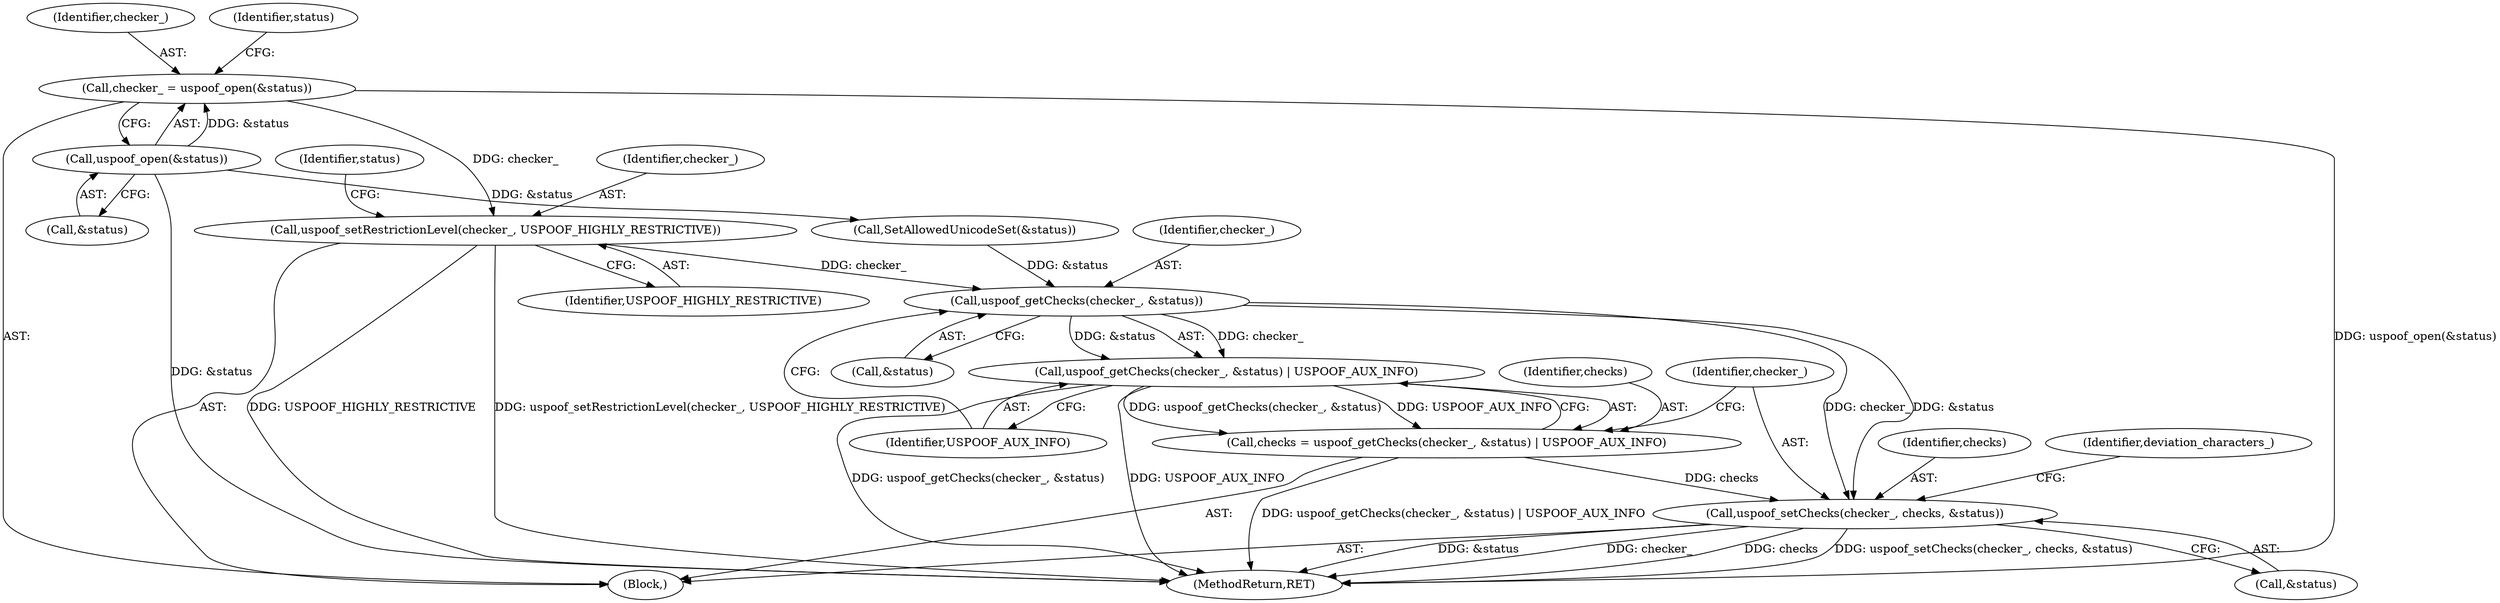 digraph "0_Chrome_de9acc5cb3527da9173f01973d849bd47f91a9fd@API" {
"1000110" [label="(Call,checker_ = uspoof_open(&status))"];
"1000112" [label="(Call,uspoof_open(&status))"];
"1000123" [label="(Call,uspoof_setRestrictionLevel(checker_, USPOOF_HIGHLY_RESTRICTIVE))"];
"1000133" [label="(Call,uspoof_getChecks(checker_, &status))"];
"1000132" [label="(Call,uspoof_getChecks(checker_, &status) | USPOOF_AUX_INFO)"];
"1000130" [label="(Call,checks = uspoof_getChecks(checker_, &status) | USPOOF_AUX_INFO)"];
"1000138" [label="(Call,uspoof_setChecks(checker_, checks, &status))"];
"1000105" [label="(Block,)"];
"1000123" [label="(Call,uspoof_setRestrictionLevel(checker_, USPOOF_HIGHLY_RESTRICTIVE))"];
"1000113" [label="(Call,&status)"];
"1000130" [label="(Call,checks = uspoof_getChecks(checker_, &status) | USPOOF_AUX_INFO)"];
"1000131" [label="(Identifier,checks)"];
"1000140" [label="(Identifier,checks)"];
"1000137" [label="(Identifier,USPOOF_AUX_INFO)"];
"1000144" [label="(Identifier,deviation_characters_)"];
"1000124" [label="(Identifier,checker_)"];
"1000126" [label="(Call,SetAllowedUnicodeSet(&status))"];
"1000134" [label="(Identifier,checker_)"];
"1000125" [label="(Identifier,USPOOF_HIGHLY_RESTRICTIVE)"];
"1000138" [label="(Call,uspoof_setChecks(checker_, checks, &status))"];
"1000111" [label="(Identifier,checker_)"];
"1000117" [label="(Identifier,status)"];
"1000132" [label="(Call,uspoof_getChecks(checker_, &status) | USPOOF_AUX_INFO)"];
"1000135" [label="(Call,&status)"];
"1000128" [label="(Identifier,status)"];
"1000112" [label="(Call,uspoof_open(&status))"];
"1000213" [label="(MethodReturn,RET)"];
"1000110" [label="(Call,checker_ = uspoof_open(&status))"];
"1000141" [label="(Call,&status)"];
"1000133" [label="(Call,uspoof_getChecks(checker_, &status))"];
"1000139" [label="(Identifier,checker_)"];
"1000110" -> "1000105"  [label="AST: "];
"1000110" -> "1000112"  [label="CFG: "];
"1000111" -> "1000110"  [label="AST: "];
"1000112" -> "1000110"  [label="AST: "];
"1000117" -> "1000110"  [label="CFG: "];
"1000110" -> "1000213"  [label="DDG: uspoof_open(&status)"];
"1000112" -> "1000110"  [label="DDG: &status"];
"1000110" -> "1000123"  [label="DDG: checker_"];
"1000112" -> "1000113"  [label="CFG: "];
"1000113" -> "1000112"  [label="AST: "];
"1000112" -> "1000213"  [label="DDG: &status"];
"1000112" -> "1000126"  [label="DDG: &status"];
"1000123" -> "1000105"  [label="AST: "];
"1000123" -> "1000125"  [label="CFG: "];
"1000124" -> "1000123"  [label="AST: "];
"1000125" -> "1000123"  [label="AST: "];
"1000128" -> "1000123"  [label="CFG: "];
"1000123" -> "1000213"  [label="DDG: USPOOF_HIGHLY_RESTRICTIVE"];
"1000123" -> "1000213"  [label="DDG: uspoof_setRestrictionLevel(checker_, USPOOF_HIGHLY_RESTRICTIVE)"];
"1000123" -> "1000133"  [label="DDG: checker_"];
"1000133" -> "1000132"  [label="AST: "];
"1000133" -> "1000135"  [label="CFG: "];
"1000134" -> "1000133"  [label="AST: "];
"1000135" -> "1000133"  [label="AST: "];
"1000137" -> "1000133"  [label="CFG: "];
"1000133" -> "1000132"  [label="DDG: checker_"];
"1000133" -> "1000132"  [label="DDG: &status"];
"1000126" -> "1000133"  [label="DDG: &status"];
"1000133" -> "1000138"  [label="DDG: checker_"];
"1000133" -> "1000138"  [label="DDG: &status"];
"1000132" -> "1000130"  [label="AST: "];
"1000132" -> "1000137"  [label="CFG: "];
"1000137" -> "1000132"  [label="AST: "];
"1000130" -> "1000132"  [label="CFG: "];
"1000132" -> "1000213"  [label="DDG: uspoof_getChecks(checker_, &status)"];
"1000132" -> "1000213"  [label="DDG: USPOOF_AUX_INFO"];
"1000132" -> "1000130"  [label="DDG: uspoof_getChecks(checker_, &status)"];
"1000132" -> "1000130"  [label="DDG: USPOOF_AUX_INFO"];
"1000130" -> "1000105"  [label="AST: "];
"1000131" -> "1000130"  [label="AST: "];
"1000139" -> "1000130"  [label="CFG: "];
"1000130" -> "1000213"  [label="DDG: uspoof_getChecks(checker_, &status) | USPOOF_AUX_INFO"];
"1000130" -> "1000138"  [label="DDG: checks"];
"1000138" -> "1000105"  [label="AST: "];
"1000138" -> "1000141"  [label="CFG: "];
"1000139" -> "1000138"  [label="AST: "];
"1000140" -> "1000138"  [label="AST: "];
"1000141" -> "1000138"  [label="AST: "];
"1000144" -> "1000138"  [label="CFG: "];
"1000138" -> "1000213"  [label="DDG: &status"];
"1000138" -> "1000213"  [label="DDG: checker_"];
"1000138" -> "1000213"  [label="DDG: checks"];
"1000138" -> "1000213"  [label="DDG: uspoof_setChecks(checker_, checks, &status)"];
}

